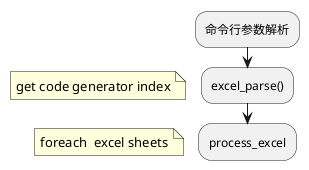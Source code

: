 @startuml

:命令行参数解析;
:excel_parse();
floating note left:get code generator index
:process_excel;
floating note left:foreach  excel sheets


@enduml

@startuml
package "arguments" {
    "template"
    "xlsx"
    "generator name"
}

package "core" {
[get generator]
[arg parse]
[get each sheet]
}
arguments -> [command arguments]
[command arguments]->[arg parse]
[get each sheet]..>()"generator":use


@enduml